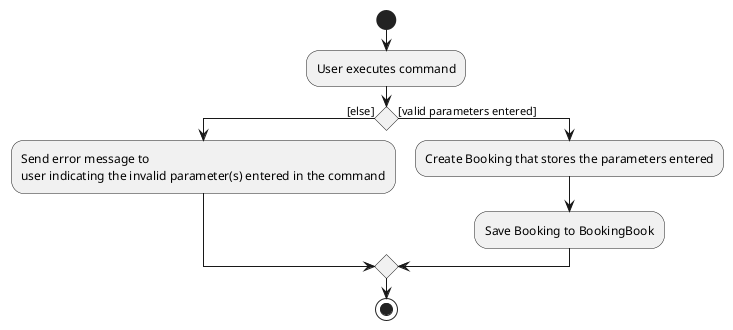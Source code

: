 @startuml
start
:User executes command;

if () then ([else])
    :Send error message to
    user indicating the invalid parameter(s) entered in the command;

else ([valid parameters entered])
    :Create Booking that stores the parameters entered;
    :Save Booking to BookingBook;
endif
stop

@enduml